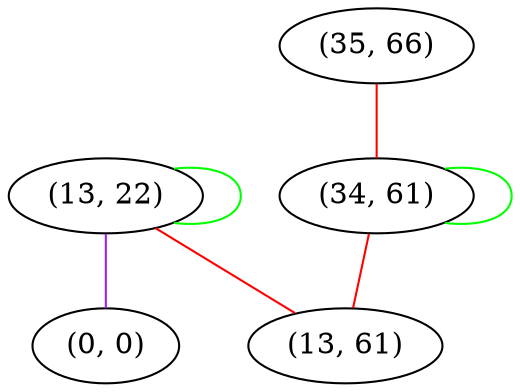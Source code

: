 graph "" {
"(13, 22)";
"(35, 66)";
"(0, 0)";
"(34, 61)";
"(13, 61)";
"(13, 22)" -- "(13, 22)"  [color=green, key=0, weight=2];
"(13, 22)" -- "(0, 0)"  [color=purple, key=0, weight=4];
"(13, 22)" -- "(13, 61)"  [color=red, key=0, weight=1];
"(35, 66)" -- "(34, 61)"  [color=red, key=0, weight=1];
"(34, 61)" -- "(34, 61)"  [color=green, key=0, weight=2];
"(34, 61)" -- "(13, 61)"  [color=red, key=0, weight=1];
}
